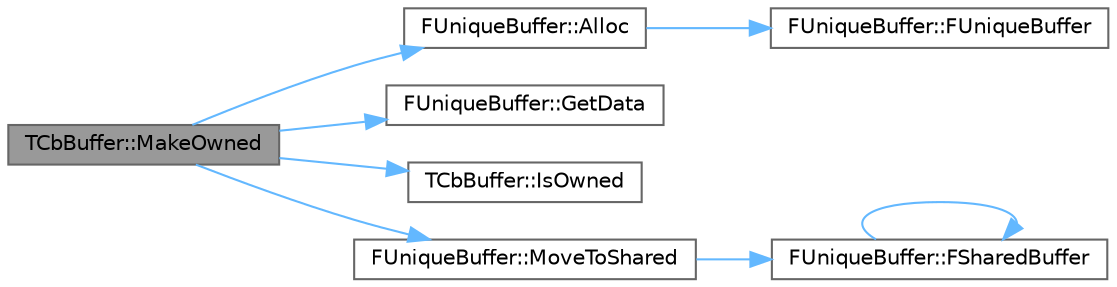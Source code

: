 digraph "TCbBuffer::MakeOwned"
{
 // INTERACTIVE_SVG=YES
 // LATEX_PDF_SIZE
  bgcolor="transparent";
  edge [fontname=Helvetica,fontsize=10,labelfontname=Helvetica,labelfontsize=10];
  node [fontname=Helvetica,fontsize=10,shape=box,height=0.2,width=0.4];
  rankdir="LR";
  Node1 [id="Node000001",label="TCbBuffer::MakeOwned",height=0.2,width=0.4,color="gray40", fillcolor="grey60", style="filled", fontcolor="black",tooltip="Clone the value, if necessary, to a buffer that this reference has ownership of."];
  Node1 -> Node2 [id="edge1_Node000001_Node000002",color="steelblue1",style="solid",tooltip=" "];
  Node2 [id="Node000002",label="FUniqueBuffer::Alloc",height=0.2,width=0.4,color="grey40", fillcolor="white", style="filled",URL="$da/d4b/classFUniqueBuffer.html#ade1e6aa52d30a4e6205c67267b3f05e0",tooltip="Make an uninitialized owned buffer of the specified size."];
  Node2 -> Node3 [id="edge2_Node000002_Node000003",color="steelblue1",style="solid",tooltip=" "];
  Node3 [id="Node000003",label="FUniqueBuffer::FUniqueBuffer",height=0.2,width=0.4,color="grey40", fillcolor="white", style="filled",URL="$da/d4b/classFUniqueBuffer.html#a4ce74a21e8c60937288f2c9ad6382ecb",tooltip="Construct a null unique buffer."];
  Node1 -> Node4 [id="edge3_Node000001_Node000004",color="steelblue1",style="solid",tooltip=" "];
  Node4 [id="Node000004",label="FUniqueBuffer::GetData",height=0.2,width=0.4,color="grey40", fillcolor="white", style="filled",URL="$da/d4b/classFUniqueBuffer.html#a965f454885d3c6cd465466e33c4a465a",tooltip="Returns a pointer to the start of the buffer."];
  Node1 -> Node5 [id="edge4_Node000001_Node000005",color="steelblue1",style="solid",tooltip=" "];
  Node5 [id="Node000005",label="TCbBuffer::IsOwned",height=0.2,width=0.4,color="grey40", fillcolor="white", style="filled",URL="$d6/d0b/classTCbBuffer.html#a7b60affeffbfe90c1e5d7c196db33323",tooltip="Whether this reference has ownership of the memory in its buffer."];
  Node1 -> Node6 [id="edge5_Node000001_Node000006",color="steelblue1",style="solid",tooltip=" "];
  Node6 [id="Node000006",label="FUniqueBuffer::MoveToShared",height=0.2,width=0.4,color="grey40", fillcolor="white", style="filled",URL="$da/d4b/classFUniqueBuffer.html#a2f4687704091e173b5cd097d46105527",tooltip="Convert this to an immutable shared buffer, leaving this null."];
  Node6 -> Node7 [id="edge6_Node000006_Node000007",color="steelblue1",style="solid",tooltip=" "];
  Node7 [id="Node000007",label="FUniqueBuffer::FSharedBuffer",height=0.2,width=0.4,color="grey40", fillcolor="white", style="filled",URL="$da/d4b/classFUniqueBuffer.html#a405ff1ce121ea4c23f417757c7f680d8",tooltip=" "];
  Node7 -> Node7 [id="edge7_Node000007_Node000007",color="steelblue1",style="solid",tooltip=" "];
}
